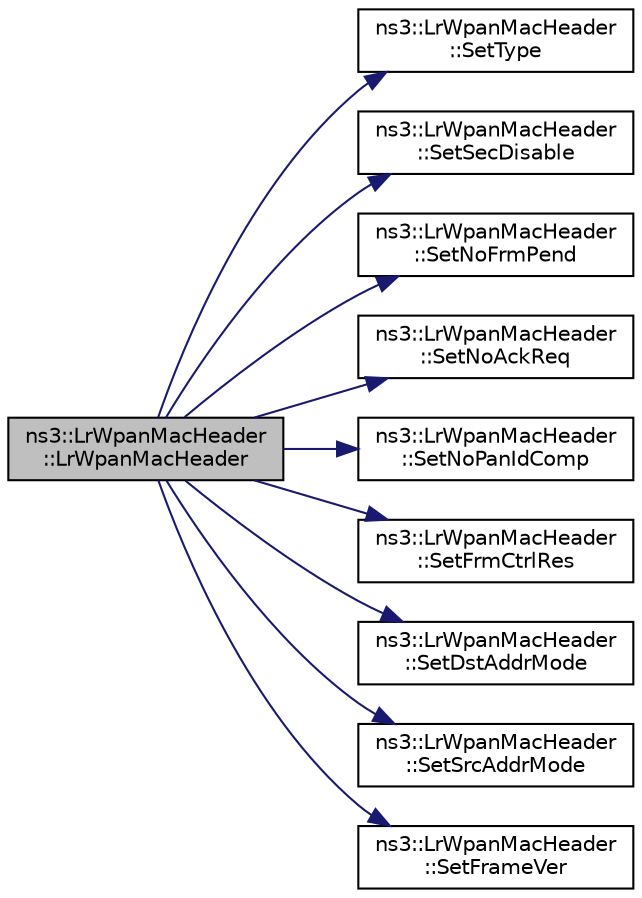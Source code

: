 digraph "ns3::LrWpanMacHeader::LrWpanMacHeader"
{
  edge [fontname="Helvetica",fontsize="10",labelfontname="Helvetica",labelfontsize="10"];
  node [fontname="Helvetica",fontsize="10",shape=record];
  rankdir="LR";
  Node1 [label="ns3::LrWpanMacHeader\l::LrWpanMacHeader",height=0.2,width=0.4,color="black", fillcolor="grey75", style="filled", fontcolor="black"];
  Node1 -> Node2 [color="midnightblue",fontsize="10",style="solid"];
  Node2 [label="ns3::LrWpanMacHeader\l::SetType",height=0.2,width=0.4,color="black", fillcolor="white", style="filled",URL="$d8/db7/classns3_1_1LrWpanMacHeader.html#a6adb1cb7c43b2dfa867f4deef0c33c0b"];
  Node1 -> Node3 [color="midnightblue",fontsize="10",style="solid"];
  Node3 [label="ns3::LrWpanMacHeader\l::SetSecDisable",height=0.2,width=0.4,color="black", fillcolor="white", style="filled",URL="$d8/db7/classns3_1_1LrWpanMacHeader.html#acc5e51156ce28e540d2def4ef0d108f4"];
  Node1 -> Node4 [color="midnightblue",fontsize="10",style="solid"];
  Node4 [label="ns3::LrWpanMacHeader\l::SetNoFrmPend",height=0.2,width=0.4,color="black", fillcolor="white", style="filled",URL="$d8/db7/classns3_1_1LrWpanMacHeader.html#afc3dd54d6787e320643903d2683bb36a"];
  Node1 -> Node5 [color="midnightblue",fontsize="10",style="solid"];
  Node5 [label="ns3::LrWpanMacHeader\l::SetNoAckReq",height=0.2,width=0.4,color="black", fillcolor="white", style="filled",URL="$d8/db7/classns3_1_1LrWpanMacHeader.html#a00a595a39fa838159d1b49732d5d5e13"];
  Node1 -> Node6 [color="midnightblue",fontsize="10",style="solid"];
  Node6 [label="ns3::LrWpanMacHeader\l::SetNoPanIdComp",height=0.2,width=0.4,color="black", fillcolor="white", style="filled",URL="$d8/db7/classns3_1_1LrWpanMacHeader.html#ab02a8eed6b17d8ba05e5f5f0be8fab41"];
  Node1 -> Node7 [color="midnightblue",fontsize="10",style="solid"];
  Node7 [label="ns3::LrWpanMacHeader\l::SetFrmCtrlRes",height=0.2,width=0.4,color="black", fillcolor="white", style="filled",URL="$d8/db7/classns3_1_1LrWpanMacHeader.html#a2a36b5b67590856c81c3145552db22a4"];
  Node1 -> Node8 [color="midnightblue",fontsize="10",style="solid"];
  Node8 [label="ns3::LrWpanMacHeader\l::SetDstAddrMode",height=0.2,width=0.4,color="black", fillcolor="white", style="filled",URL="$d8/db7/classns3_1_1LrWpanMacHeader.html#a8513915d98840c7e2dae25c7f69b71ad"];
  Node1 -> Node9 [color="midnightblue",fontsize="10",style="solid"];
  Node9 [label="ns3::LrWpanMacHeader\l::SetSrcAddrMode",height=0.2,width=0.4,color="black", fillcolor="white", style="filled",URL="$d8/db7/classns3_1_1LrWpanMacHeader.html#a3e0400af0ee70cf00d6d1373d9b02bc9"];
  Node1 -> Node10 [color="midnightblue",fontsize="10",style="solid"];
  Node10 [label="ns3::LrWpanMacHeader\l::SetFrameVer",height=0.2,width=0.4,color="black", fillcolor="white", style="filled",URL="$d8/db7/classns3_1_1LrWpanMacHeader.html#ad55a0aee08a4959b52fd3ea931c770a7"];
}
